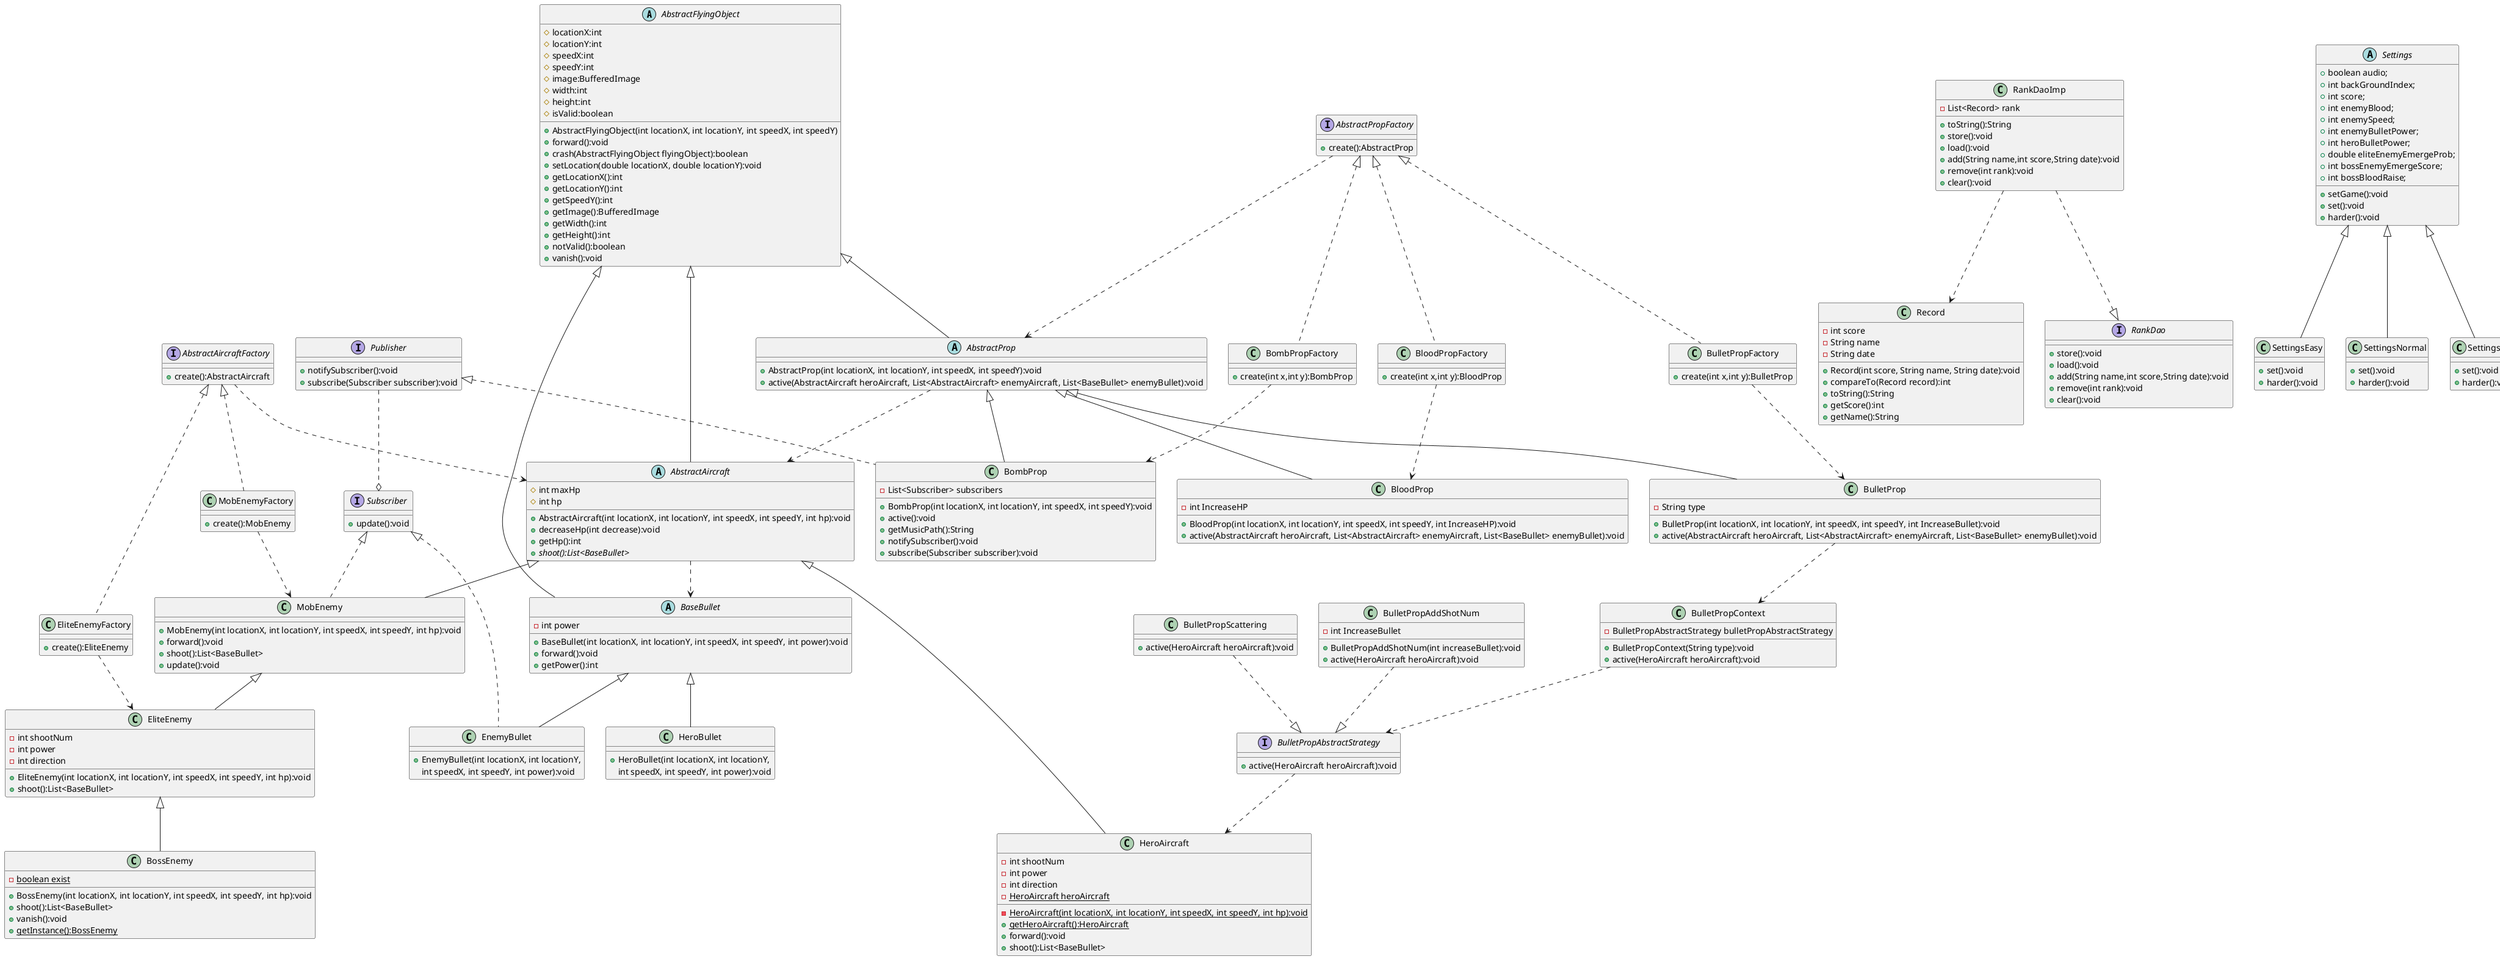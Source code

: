 @startuml
'https://plantuml.com/class-diagram

abstract class AbstractFlyingObject
{
    # locationX:int
    # locationY:int
    # speedX:int
    # speedY:int
    # image:BufferedImage
    # width:int
    # height:int
    # isValid:boolean

    + AbstractFlyingObject(int locationX, int locationY, int speedX, int speedY)
    + forward():void
    + crash(AbstractFlyingObject flyingObject):boolean
    + setLocation(double locationX, double locationY):void
    + getLocationX():int
    + getLocationY():int
    + getSpeedY():int
    + getImage():BufferedImage
    + getWidth():int
    + getHeight():int
    + notValid():boolean
    + vanish():void
}
abstract class AbstractAircraft
{
	# int maxHp
    # int hp
    + AbstractAircraft(int locationX, int locationY, int speedX, int speedY, int hp):void
    + decreaseHp(int decrease):void
    + getHp():int
    + {abstract} shoot():List<BaseBullet>
 }

abstract class AbstractProp
{
    + AbstractProp(int locationX, int locationY, int speedX, int speedY):void
    + active(AbstractAircraft heroAircraft, List<AbstractAircraft> enemyAircraft, List<BaseBullet> enemyBullet):void
}

abstract class BaseBullet
{
    - int power
    + BaseBullet(int locationX, int locationY, int speedX, int speedY, int power):void
    + forward():void
	+ getPower():int
}
class HeroAircraft {
    - int shootNum
    - int power
    - int direction
    - {static} HeroAircraft heroAircraft
    - {static} HeroAircraft(int locationX, int locationY, int speedX, int speedY, int hp):void
    + {static} getHeroAircraft():HeroAircraft
    + forward():void
    + shoot():List<BaseBullet>
}

class MobEnemy implements Subscriber{
    + MobEnemy(int locationX, int locationY, int speedX, int speedY, int hp):void
    + forward():void
    + shoot():List<BaseBullet>
    + update():void
}

class EliteEnemy {
    - int shootNum
    - int power
    - int direction
    + EliteEnemy(int locationX, int locationY, int speedX, int speedY, int hp):void
    + shoot():List<BaseBullet>
}

class BossEnemy {
    - {static} boolean exist
    + BossEnemy(int locationX, int locationY, int speedX, int speedY, int hp):void
    + shoot():List<BaseBullet>
    + vanish():void
    + {static} getInstance():BossEnemy
}

class HeroBullet {
    + HeroBullet(int locationX, int locationY,
     int speedX, int speedY, int power):void
}

class EnemyBullet implements Subscriber{
    + EnemyBullet(int locationX, int locationY,
     int speedX, int speedY, int power):void
}

class BombProp implements Publisher{
    - List<Subscriber> subscribers
    + BombProp(int locationX, int locationY, int speedX, int speedY):void
    + active():void
    + getMusicPath():String
    + notifySubscriber():void
    + subscribe(Subscriber subscriber):void
}

class BulletProp {
    - String type
    + BulletProp(int locationX, int locationY, int speedX, int speedY, int IncreaseBullet):void
    + active(AbstractAircraft heroAircraft, List<AbstractAircraft> enemyAircraft, List<BaseBullet> enemyBullet):void
}

class BloodProp {
    - int IncreaseHP
    + BloodProp(int locationX, int locationY, int speedX, int speedY, int IncreaseHP):void
    + active(AbstractAircraft heroAircraft, List<AbstractAircraft> enemyAircraft, List<BaseBullet> enemyBullet):void
}

interface AbstractAircraftFactory {
    + create():AbstractAircraft
}

interface AbstractPropFactory {
    + create():AbstractProp
}

class EliteEnemyFactory{
    + create():EliteEnemy
}

class MobEnemyFactory{
    + create():MobEnemy
}

class BloodPropFactory{
    + create(int x,int y):BloodProp
}

class BombPropFactory{
    + create(int x,int y):BombProp
}

class BulletPropFactory{
    + create(int x,int y):BulletProp
}

class Record{
    - int score
    - String name
    - String date
    + Record(int score, String name, String date):void
    + compareTo(Record record):int
    + toString():String
    + getScore():int
    + getName():String
}

interface RankDao{
    + store():void
    + load():void
    + add(String name,int score,String date):void
    + remove(int rank):void
    + clear():void
}

class RankDaoImp{
    - List<Record> rank
    + toString():String
    + store():void
    + load():void
    + add(String name,int score,String date):void
    + remove(int rank):void
    + clear():void
}

interface BulletPropAbstractStrategy{
    + active(HeroAircraft heroAircraft):void
}

class BulletPropContext{
    - BulletPropAbstractStrategy bulletPropAbstractStrategy
    + BulletPropContext(String type):void
    + active(HeroAircraft heroAircraft):void
}

class BulletPropAddShotNum{
    - int IncreaseBullet
    + BulletPropAddShotNum(int increaseBullet):void
    + active(HeroAircraft heroAircraft):void
}

class BulletPropScattering{
    + active(HeroAircraft heroAircraft):void
}

abstract class Settings{
    + boolean audio;
    + int backGroundIndex;
    + int score;
    + int enemyBlood;
    + int enemySpeed;
    + int enemyBulletPower;
    + int heroBulletPower;
    + double eliteEnemyEmergeProb;
    + int bossEnemyEmergeScore;
    + int bossBloodRaise;
    + setGame():void
    + set():void
    + harder():void
}

class SettingsEasy extends Settings{
    + set():void
    + harder():void
}
class SettingsNormal extends Settings{
    + set():void
    + harder():void
}
class SettingsHard extends Settings{
    + set():void
    + harder():void
}

interface Publisher{
    + notifySubscriber():void
    + subscribe(Subscriber subscriber):void
}

interface Subscriber{
    + update():void
}


AbstractFlyingObject <|-- AbstractAircraft
AbstractFlyingObject <|-- AbstractProp
AbstractFlyingObject <|-- BaseBullet
AbstractProp <|-- BombProp
AbstractProp <|-- BulletProp
AbstractProp <|-- BloodProp

AbstractAircraft <|-- HeroAircraft
AbstractAircraft <|-- MobEnemy
MobEnemy <|-- EliteEnemy
EliteEnemy <|-- BossEnemy

BaseBullet <|-- HeroBullet
BaseBullet <|-- EnemyBullet

AbstractAircraftFactory <|.. EliteEnemyFactory
AbstractAircraftFactory <|.. MobEnemyFactory
AbstractPropFactory <|.. BloodPropFactory
AbstractPropFactory <|.. BombPropFactory
AbstractPropFactory <|.. BulletPropFactory


AbstractAircraft ..> BaseBullet

AbstractAircraftFactory ..> AbstractAircraft
EliteEnemyFactory ..> EliteEnemy
MobEnemyFactory ..> MobEnemy
AbstractPropFactory ..> AbstractProp
BulletPropFactory ..> BulletProp
BombPropFactory ..> BombProp
BloodPropFactory ..> BloodProp

RankDaoImp ..|> RankDao
RankDaoImp ..> Record

BulletPropContext ..> BulletPropAbstractStrategy
BulletPropAddShotNum ..|>BulletPropAbstractStrategy
BulletPropScattering ..|>BulletPropAbstractStrategy
BulletPropAbstractStrategy ..> HeroAircraft
BulletProp ..> BulletPropContext
AbstractProp ..> AbstractAircraft

Publisher ..o Subscriber



@enduml